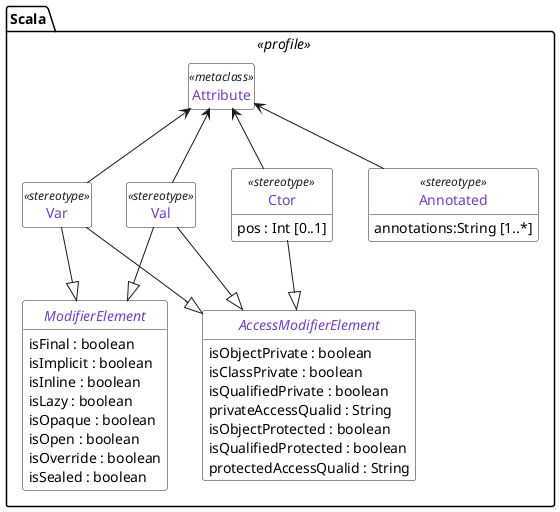 @startuml
 package Scala <<profile>> {
    class Attribute <<metaclass>> 

    abstract class AccessModifierElement {
        isObjectPrivate : boolean 
        isClassPrivate : boolean  
        isQualifiedPrivate : boolean 
        privateAccessQualid : String 
        isObjectProtected : boolean
        isQualifiedProtected : boolean
        protectedAccessQualid : String
    }

    abstract class ModifierElement {
        isFinal : boolean 
        isImplicit : boolean 
        isInline : boolean 
        isLazy : boolean 
        isOpaque : boolean 
        isOpen : boolean 
        isOverride : boolean 
        isSealed : boolean 
    }

    class Var <<stereotype>> 
    class Val <<stereotype>> 
    class Ctor <<stereotype>> {
        pos : Int [0..1]
    }
    class Annotated <<stereotype>>  {
        annotations:String [1..*]
    }

    Var --|> ModifierElement
    Val --|> ModifierElement  
    Var --|> AccessModifierElement
    Val --|> AccessModifierElement
    Attribute <-- Annotated 
    Attribute <-- Var 
    Attribute <-- Val 
    Attribute <-- Ctor 
    Ctor --|> AccessModifierElement
 }

hide circle 
hide <<metaclass>> members
hide methods
hide Var members 
hide Val members 

skinparam defaultFontName Source Code Pro

skinparam ClassStereotypeFontColor #1b1f23

skinparam class {
    BackgroundColor White
    BorderColor #1b1f23
    ArrowColor #1b1f23
    FontColor #6f42c1
}

skinparam note {
    BackgroundColor White
    BorderColor #1b1f23
    ArrowColor #1b1f23
    FontColor #d73a49
}


skinparam stereotype {
    FontColor #d73a49
}
@enduml 